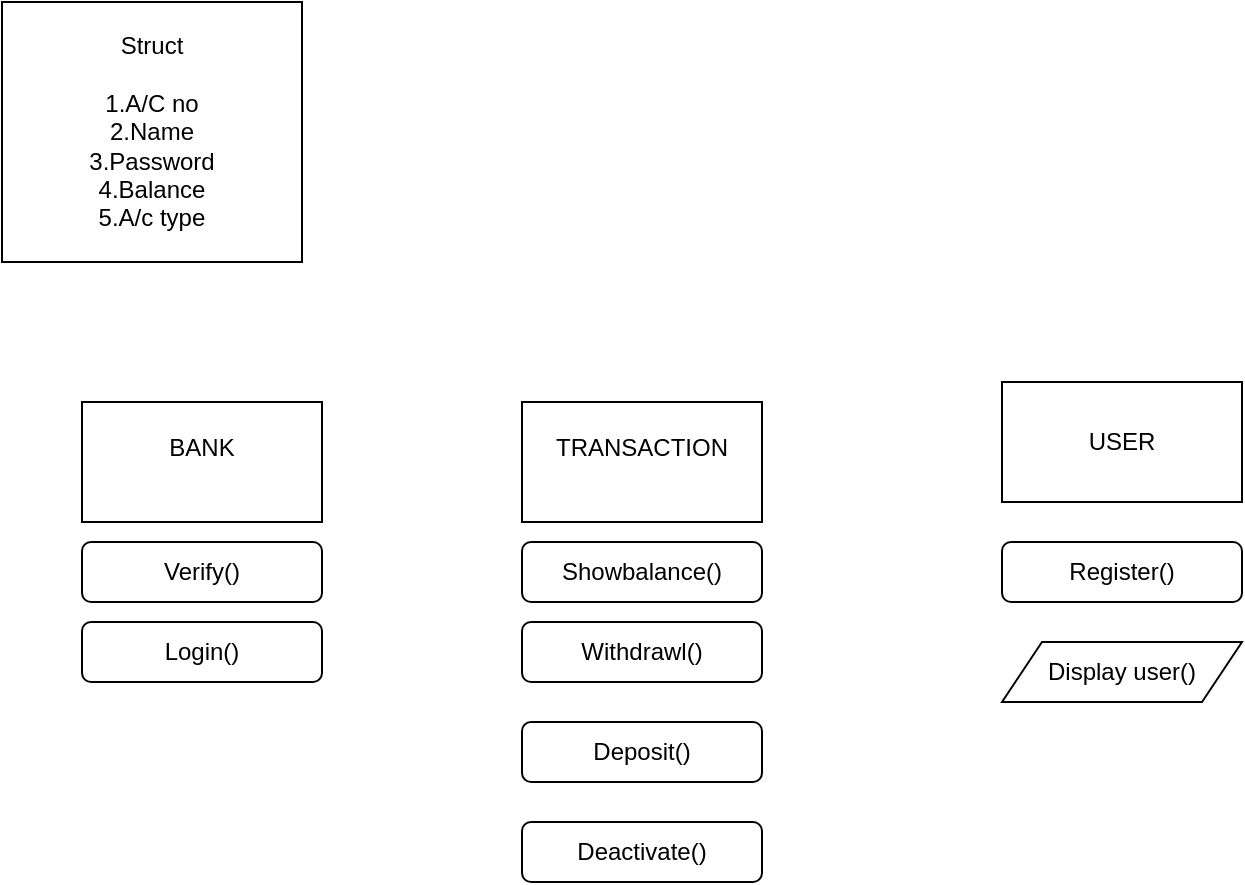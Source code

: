 <mxfile version="20.4.0" type="device"><diagram id="QfgDR5w0z5No59B2IELD" name="Page-1"><mxGraphModel dx="1037" dy="579" grid="1" gridSize="10" guides="1" tooltips="1" connect="1" arrows="1" fold="1" page="1" pageScale="1" pageWidth="850" pageHeight="1100" math="0" shadow="0"><root><mxCell id="0"/><mxCell id="1" parent="0"/><mxCell id="2VpIAgY2lfBcZk4sxMf2-1" value="USER" style="rounded=0;whiteSpace=wrap;html=1;" vertex="1" parent="1"><mxGeometry x="600" y="260" width="120" height="60" as="geometry"/></mxCell><mxCell id="2VpIAgY2lfBcZk4sxMf2-2" value="BANK&lt;br&gt;&lt;br&gt;" style="rounded=0;whiteSpace=wrap;html=1;" vertex="1" parent="1"><mxGeometry x="140" y="270" width="120" height="60" as="geometry"/></mxCell><mxCell id="2VpIAgY2lfBcZk4sxMf2-3" value="TRANSACTION&lt;br&gt;&lt;br&gt;" style="rounded=0;whiteSpace=wrap;html=1;" vertex="1" parent="1"><mxGeometry x="360" y="270" width="120" height="60" as="geometry"/></mxCell><mxCell id="2VpIAgY2lfBcZk4sxMf2-4" value="Verify()" style="rounded=1;whiteSpace=wrap;html=1;" vertex="1" parent="1"><mxGeometry x="140" y="340" width="120" height="30" as="geometry"/></mxCell><mxCell id="2VpIAgY2lfBcZk4sxMf2-5" value="Login()" style="rounded=1;whiteSpace=wrap;html=1;" vertex="1" parent="1"><mxGeometry x="140" y="380" width="120" height="30" as="geometry"/></mxCell><mxCell id="2VpIAgY2lfBcZk4sxMf2-6" value="Showbalance()" style="rounded=1;whiteSpace=wrap;html=1;" vertex="1" parent="1"><mxGeometry x="360" y="340" width="120" height="30" as="geometry"/></mxCell><mxCell id="2VpIAgY2lfBcZk4sxMf2-7" value="Withdrawl()" style="rounded=1;whiteSpace=wrap;html=1;" vertex="1" parent="1"><mxGeometry x="360" y="380" width="120" height="30" as="geometry"/></mxCell><mxCell id="2VpIAgY2lfBcZk4sxMf2-8" value="Deposit()" style="rounded=1;whiteSpace=wrap;html=1;" vertex="1" parent="1"><mxGeometry x="360" y="430" width="120" height="30" as="geometry"/></mxCell><mxCell id="2VpIAgY2lfBcZk4sxMf2-9" value="Deactivate()" style="rounded=1;whiteSpace=wrap;html=1;" vertex="1" parent="1"><mxGeometry x="360" y="480" width="120" height="30" as="geometry"/></mxCell><mxCell id="2VpIAgY2lfBcZk4sxMf2-10" value="Register()" style="rounded=1;whiteSpace=wrap;html=1;" vertex="1" parent="1"><mxGeometry x="600" y="340" width="120" height="30" as="geometry"/></mxCell><mxCell id="2VpIAgY2lfBcZk4sxMf2-11" value="Display user()" style="shape=parallelogram;perimeter=parallelogramPerimeter;whiteSpace=wrap;html=1;fixedSize=1;" vertex="1" parent="1"><mxGeometry x="600" y="390" width="120" height="30" as="geometry"/></mxCell><mxCell id="2VpIAgY2lfBcZk4sxMf2-12" value="Struct&lt;br&gt;&lt;br&gt;1.A/C no&lt;br&gt;2.Name&lt;br&gt;3.Password&lt;br&gt;4.Balance&lt;br&gt;5.A/c type&lt;br&gt;" style="rounded=0;whiteSpace=wrap;html=1;" vertex="1" parent="1"><mxGeometry x="100" y="70" width="150" height="130" as="geometry"/></mxCell></root></mxGraphModel></diagram></mxfile>